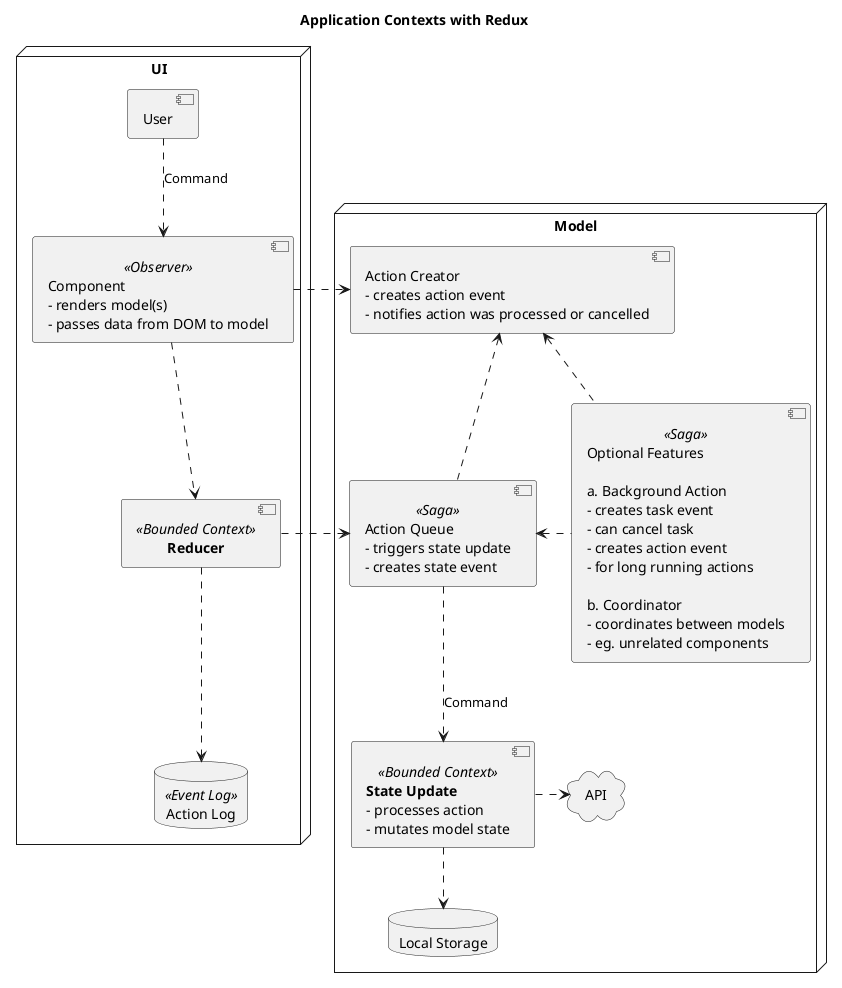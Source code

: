 @startuml
skinparam componentStyle uml2

' skinparam component {
' 	backgroundColor<<Bounded Context>> Yellow
' }

title Application Contexts with Redux
' show view + filter panel example?

node "Model" {

  component SagaQueue <<Saga>> [
    Action Queue
    - triggers state update
    - creates state event
  ]

  component SagaBG <<Saga>> [
    Optional Features

    a. Background Action
    - creates task event
    - can cancel task
    - creates action event
    - for long running actions

    b. Coordinator
    - coordinates between models
    - eg. unrelated components
  ]

  component StateUpdate <<Bounded Context>> [
    <b>State Update</b>
    - processes action
    - mutates model state
  ]

  database "Local Storage" as DB
  cloud API

  component Action [
    Action Creator
    - creates action event
    - notifies action was processed or cancelled
  ]

}

node UI {

  component User

  component Component <<Observer>> [
    Component
    - renders model(s)
    - passes data from DOM to model
  ]

  component Reducer <<Bounded Context>> [
    <b>Reducer</b>
  ]

  database "Action Log" <<Event Log>> as EventLog

}

User ..> Component : Command
Component .> Action
Component ..> Reducer
Action <.. SagaQueue
SagaBG .up.> Action
SagaBG .left.> SagaQueue
SagaQueue .down.> StateUpdate : Command
StateUpdate ..> DB
StateUpdate .> API
Reducer .right.> SagaQueue
Reducer ..> EventLog

@enduml
